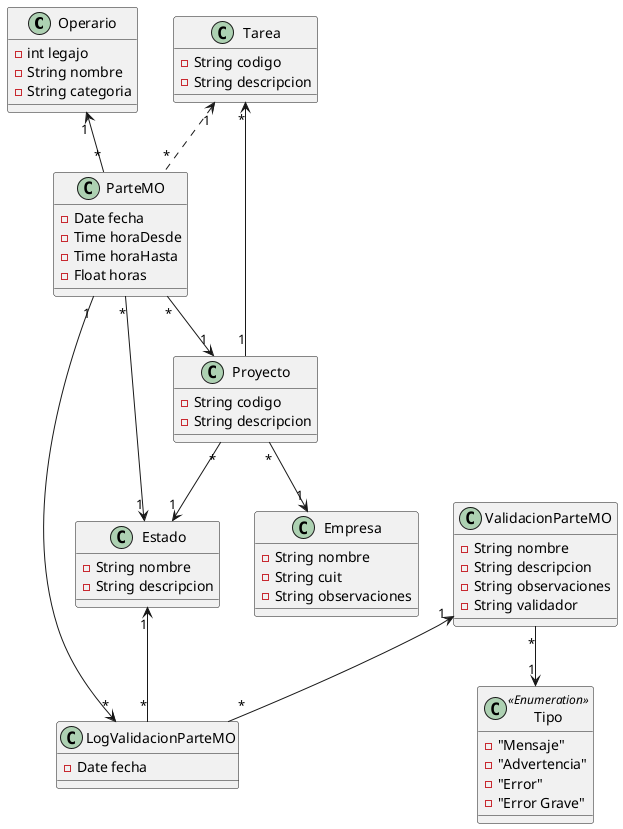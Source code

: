 @startuml
Operario "1" <--"*" ParteMO
Tarea "1" <.. "*" ParteMO
ParteMO "*" --> "1" Estado
ParteMO "*" --> "1" Proyecto
Tarea "*" <-- "1" Proyecto
Proyecto "*" --> "1" Estado
Proyecto "*"--> "1" Empresa
ParteMO "1" --> "*" LogValidacionParteMO
Estado "1" <-- "*" LogValidacionParteMO
ValidacionParteMO "1" <-- "*" LogValidacionParteMO
ValidacionParteMO "*" --> "1" Tipo

class Operario{
  -int legajo
  -String nombre
  -String categoria
}
class Tarea{
  -String codigo
  -String descripcion
}
class ParteMO{
  -Date fecha
  -Time horaDesde
  -Time horaHasta
  -Float horas
}
class Proyecto{
  -String codigo
  -String descripcion
}
class Empresa{
  -String nombre
  -String cuit
  -String observaciones
}
class Estado{
  -String nombre
  -String descripcion
}
class LogValidacionParteMO{
  -Date fecha
}
class ValidacionParteMO{
  -String nombre
  -String descripcion
  -String observaciones
  -String validador
}
class Tipo<<Enumeration>>{
  -"Mensaje"
  -"Advertencia"
  -"Error"
  -"Error Grave"
}
@enduml

